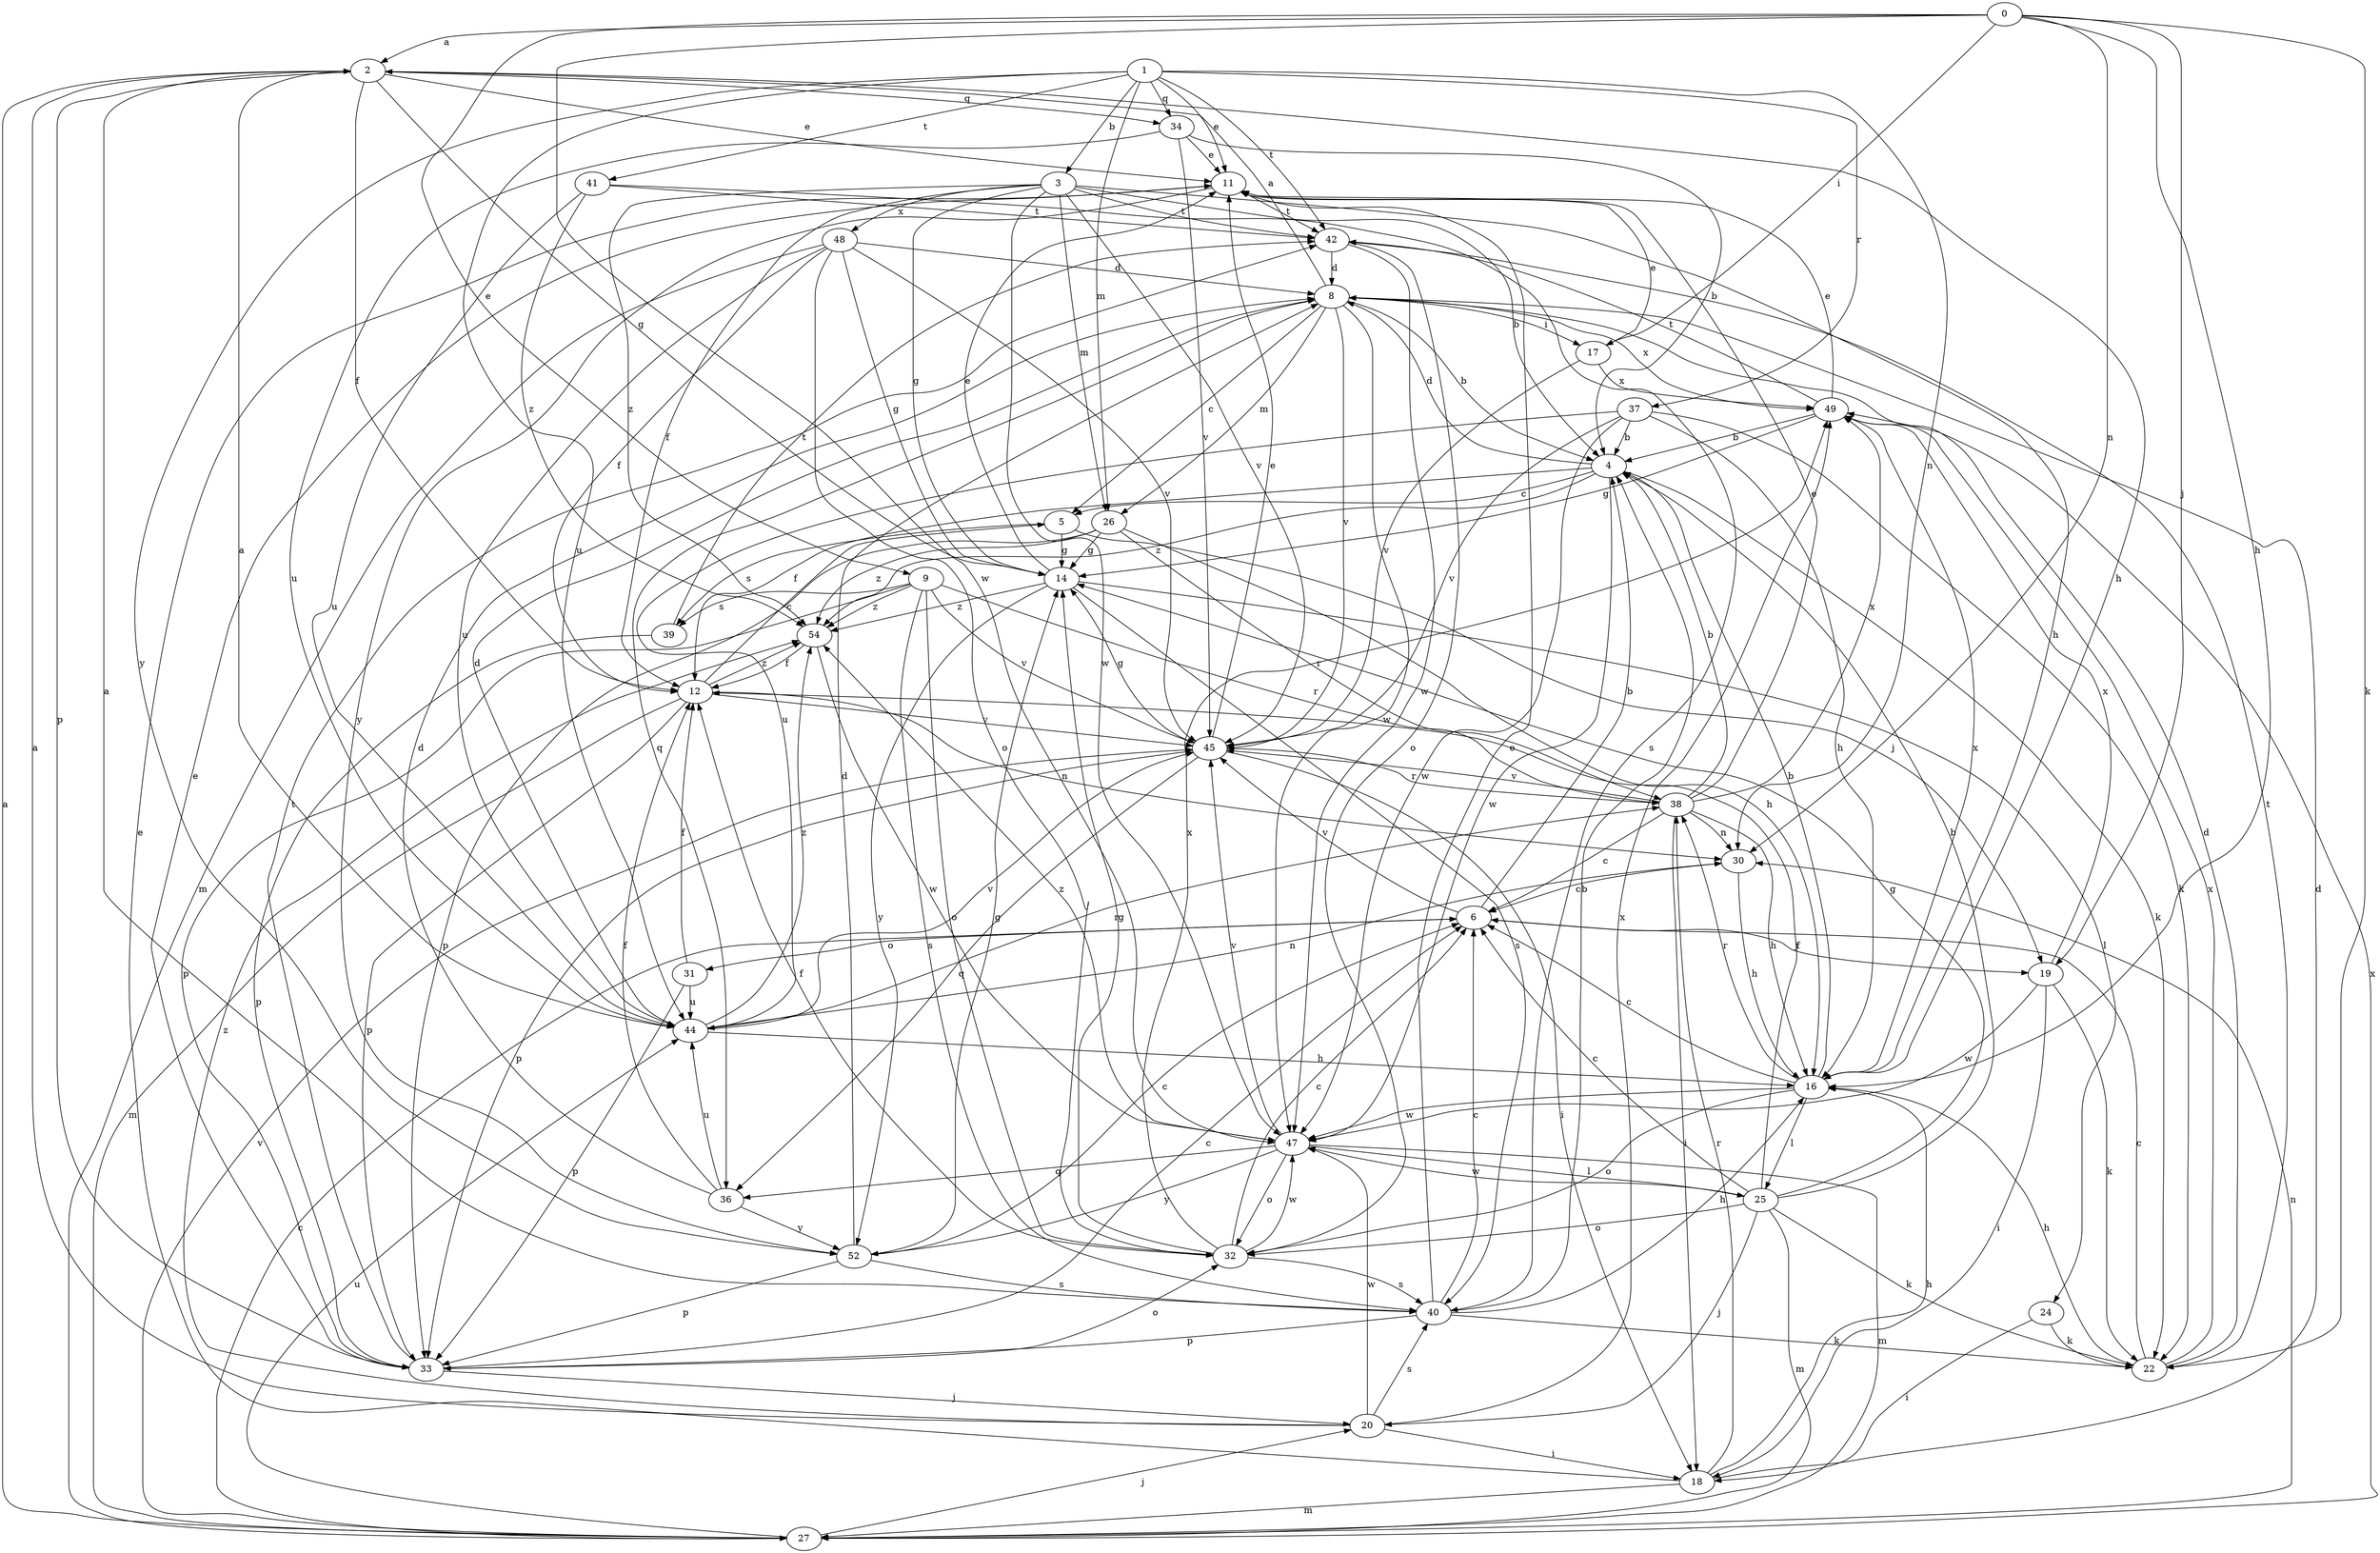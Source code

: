 strict digraph  {
0;
1;
2;
3;
4;
5;
6;
8;
9;
11;
12;
14;
16;
17;
18;
19;
20;
22;
24;
25;
26;
27;
30;
31;
32;
33;
34;
36;
37;
38;
39;
40;
41;
42;
44;
45;
47;
48;
49;
52;
54;
0 -> 2  [label=a];
0 -> 9  [label=e];
0 -> 16  [label=h];
0 -> 17  [label=i];
0 -> 19  [label=j];
0 -> 22  [label=k];
0 -> 30  [label=n];
0 -> 47  [label=w];
1 -> 3  [label=b];
1 -> 11  [label=e];
1 -> 26  [label=m];
1 -> 30  [label=n];
1 -> 34  [label=q];
1 -> 37  [label=r];
1 -> 41  [label=t];
1 -> 42  [label=t];
1 -> 44  [label=u];
1 -> 52  [label=y];
2 -> 11  [label=e];
2 -> 12  [label=f];
2 -> 14  [label=g];
2 -> 16  [label=h];
2 -> 33  [label=p];
2 -> 34  [label=q];
3 -> 4  [label=b];
3 -> 12  [label=f];
3 -> 14  [label=g];
3 -> 16  [label=h];
3 -> 26  [label=m];
3 -> 42  [label=t];
3 -> 45  [label=v];
3 -> 47  [label=w];
3 -> 48  [label=x];
3 -> 54  [label=z];
4 -> 5  [label=c];
4 -> 8  [label=d];
4 -> 12  [label=f];
4 -> 22  [label=k];
4 -> 47  [label=w];
4 -> 54  [label=z];
5 -> 14  [label=g];
5 -> 19  [label=j];
5 -> 39  [label=s];
6 -> 4  [label=b];
6 -> 19  [label=j];
6 -> 31  [label=o];
6 -> 45  [label=v];
8 -> 2  [label=a];
8 -> 4  [label=b];
8 -> 5  [label=c];
8 -> 17  [label=i];
8 -> 26  [label=m];
8 -> 36  [label=q];
8 -> 45  [label=v];
8 -> 47  [label=w];
8 -> 49  [label=x];
9 -> 32  [label=o];
9 -> 33  [label=p];
9 -> 38  [label=r];
9 -> 39  [label=s];
9 -> 40  [label=s];
9 -> 45  [label=v];
9 -> 54  [label=z];
11 -> 42  [label=t];
11 -> 52  [label=y];
12 -> 5  [label=c];
12 -> 27  [label=m];
12 -> 30  [label=n];
12 -> 33  [label=p];
12 -> 45  [label=v];
12 -> 54  [label=z];
14 -> 11  [label=e];
14 -> 24  [label=l];
14 -> 40  [label=s];
14 -> 52  [label=y];
14 -> 54  [label=z];
16 -> 4  [label=b];
16 -> 6  [label=c];
16 -> 25  [label=l];
16 -> 32  [label=o];
16 -> 38  [label=r];
16 -> 47  [label=w];
16 -> 49  [label=x];
17 -> 11  [label=e];
17 -> 45  [label=v];
17 -> 49  [label=x];
18 -> 8  [label=d];
18 -> 11  [label=e];
18 -> 16  [label=h];
18 -> 27  [label=m];
18 -> 38  [label=r];
19 -> 18  [label=i];
19 -> 22  [label=k];
19 -> 47  [label=w];
19 -> 49  [label=x];
20 -> 2  [label=a];
20 -> 18  [label=i];
20 -> 40  [label=s];
20 -> 47  [label=w];
20 -> 49  [label=x];
20 -> 54  [label=z];
22 -> 6  [label=c];
22 -> 8  [label=d];
22 -> 16  [label=h];
22 -> 42  [label=t];
22 -> 49  [label=x];
24 -> 18  [label=i];
24 -> 22  [label=k];
25 -> 4  [label=b];
25 -> 6  [label=c];
25 -> 12  [label=f];
25 -> 14  [label=g];
25 -> 20  [label=j];
25 -> 22  [label=k];
25 -> 27  [label=m];
25 -> 32  [label=o];
25 -> 47  [label=w];
26 -> 14  [label=g];
26 -> 16  [label=h];
26 -> 33  [label=p];
26 -> 38  [label=r];
26 -> 54  [label=z];
27 -> 2  [label=a];
27 -> 6  [label=c];
27 -> 20  [label=j];
27 -> 30  [label=n];
27 -> 44  [label=u];
27 -> 45  [label=v];
27 -> 49  [label=x];
30 -> 6  [label=c];
30 -> 16  [label=h];
31 -> 12  [label=f];
31 -> 33  [label=p];
31 -> 44  [label=u];
32 -> 6  [label=c];
32 -> 12  [label=f];
32 -> 14  [label=g];
32 -> 40  [label=s];
32 -> 47  [label=w];
32 -> 49  [label=x];
33 -> 6  [label=c];
33 -> 11  [label=e];
33 -> 20  [label=j];
33 -> 32  [label=o];
33 -> 42  [label=t];
34 -> 4  [label=b];
34 -> 11  [label=e];
34 -> 44  [label=u];
34 -> 45  [label=v];
36 -> 8  [label=d];
36 -> 12  [label=f];
36 -> 44  [label=u];
36 -> 52  [label=y];
37 -> 4  [label=b];
37 -> 16  [label=h];
37 -> 22  [label=k];
37 -> 44  [label=u];
37 -> 45  [label=v];
37 -> 47  [label=w];
38 -> 4  [label=b];
38 -> 6  [label=c];
38 -> 11  [label=e];
38 -> 16  [label=h];
38 -> 18  [label=i];
38 -> 30  [label=n];
38 -> 45  [label=v];
38 -> 49  [label=x];
39 -> 33  [label=p];
39 -> 42  [label=t];
40 -> 2  [label=a];
40 -> 4  [label=b];
40 -> 6  [label=c];
40 -> 11  [label=e];
40 -> 16  [label=h];
40 -> 22  [label=k];
40 -> 33  [label=p];
41 -> 40  [label=s];
41 -> 42  [label=t];
41 -> 44  [label=u];
41 -> 54  [label=z];
42 -> 8  [label=d];
42 -> 32  [label=o];
42 -> 47  [label=w];
44 -> 2  [label=a];
44 -> 8  [label=d];
44 -> 16  [label=h];
44 -> 30  [label=n];
44 -> 38  [label=r];
44 -> 45  [label=v];
44 -> 54  [label=z];
45 -> 11  [label=e];
45 -> 14  [label=g];
45 -> 18  [label=i];
45 -> 33  [label=p];
45 -> 36  [label=q];
45 -> 38  [label=r];
47 -> 25  [label=l];
47 -> 27  [label=m];
47 -> 32  [label=o];
47 -> 36  [label=q];
47 -> 45  [label=v];
47 -> 52  [label=y];
47 -> 54  [label=z];
48 -> 8  [label=d];
48 -> 12  [label=f];
48 -> 14  [label=g];
48 -> 27  [label=m];
48 -> 32  [label=o];
48 -> 44  [label=u];
48 -> 45  [label=v];
49 -> 4  [label=b];
49 -> 11  [label=e];
49 -> 14  [label=g];
49 -> 42  [label=t];
52 -> 6  [label=c];
52 -> 8  [label=d];
52 -> 14  [label=g];
52 -> 33  [label=p];
52 -> 40  [label=s];
54 -> 12  [label=f];
54 -> 47  [label=w];
}
